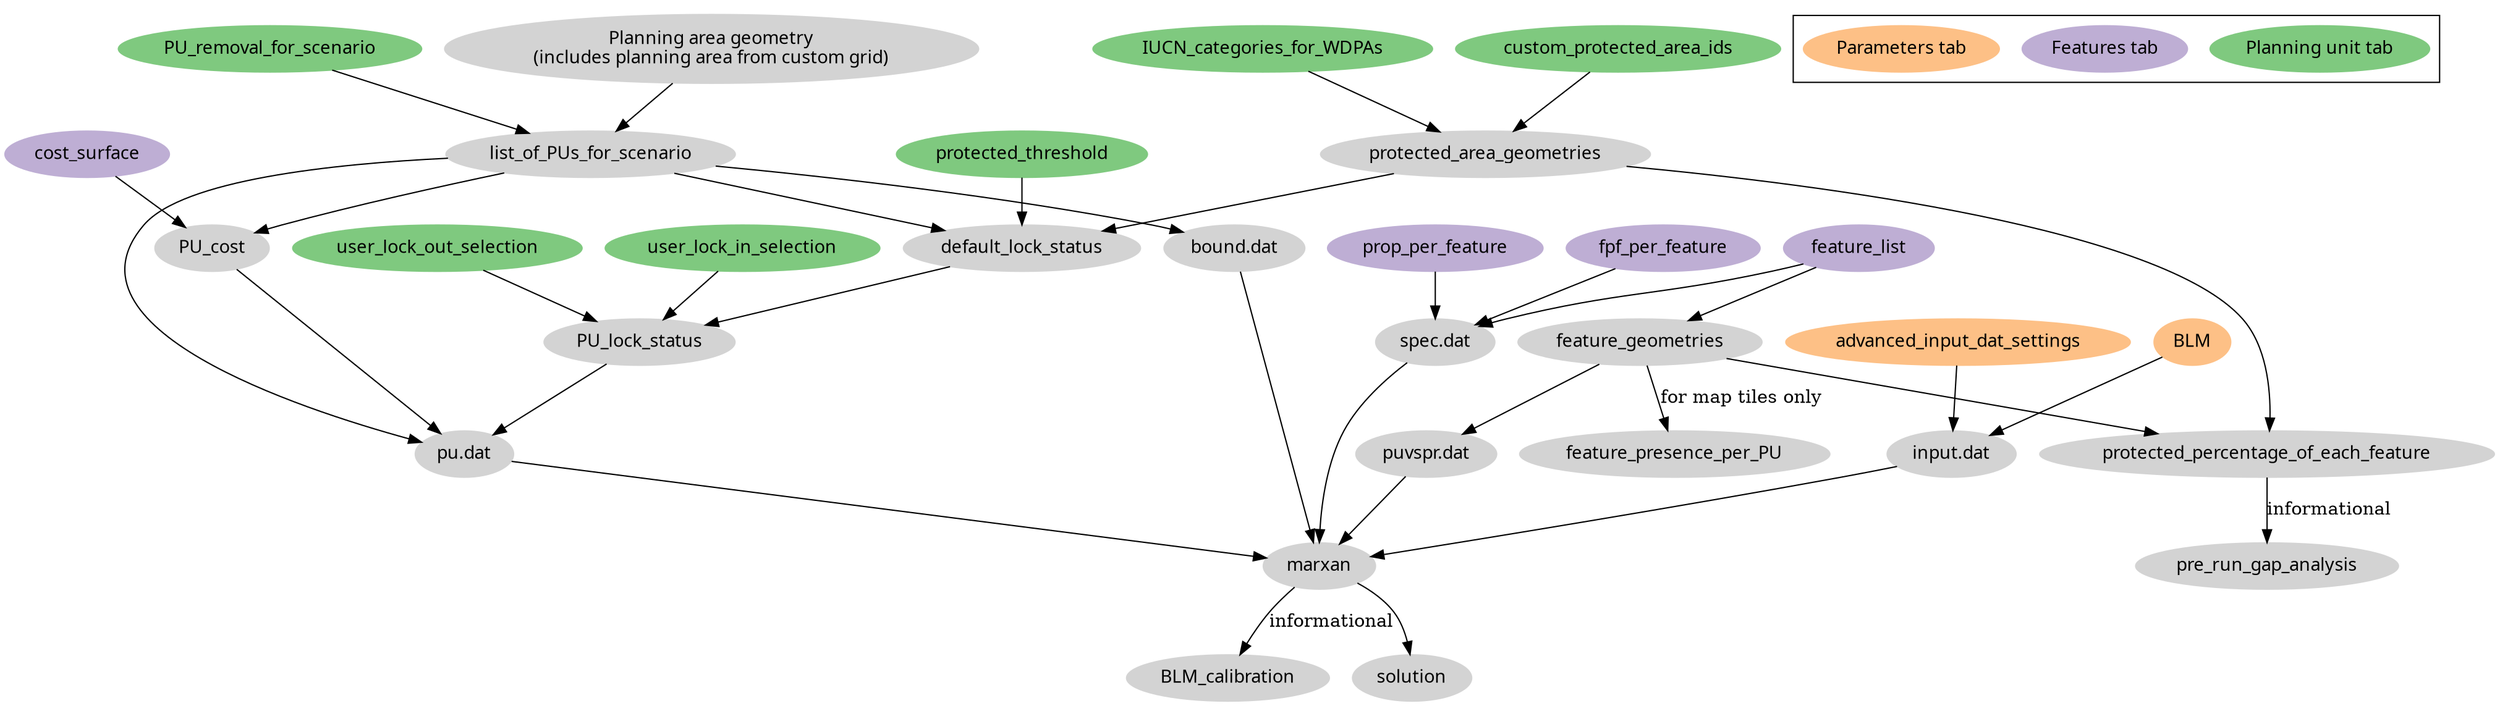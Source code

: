digraph G {
  node [fontname=sans; style=filled; color=lightgrey;];
  pu_dat [label="pu.dat"]
  spec_dat [label="spec.dat"]
  puvspr_dat [label="puvspr.dat"]
  bound_dat [label="bound.dat"]
  input_dat [label="input.dat"]

  subgraph cluster_legend {
    planning_unit_tab  [color="/accent7/1", label="Planning unit tab"]
    features_tab  [color="/accent7/2", label="Features tab"]
    parameters_tab  [color="/accent7/3", label="Parameters tab"]
  }

  subgraph marxan_flow {
  user_lock_in_selection [color="/accent7/1"]
  user_lock_out_selection [color="/accent7/1"]

  IUCN_categories_for_WDPAs [color="/accent7/1"]
  custom_protected_area_ids [color="/accent7/1"]
  protected_threshold [color="/accent7/1"]
  PU_removal_for_scenario [color="/accent7/1"]

  cost_surface [color="/accent7/2"]
  feature_list [color="/accent7/2"]
  fpf_per_feature [color="/accent7/2"]
  prop_per_feature [color="/accent7/2"]

  advanced_input_dat_settings [color="/accent7/3"]
  BLM [color="/accent7/3"]

  IUCN_categories_for_WDPAs -> protected_area_geometries
  custom_protected_area_ids -> protected_area_geometries

  protected_area_geometries -> default_lock_status // also PU protected status
  protected_threshold -> default_lock_status
  list_of_PUs_for_scenario -> default_lock_status

  protected_area_geometries -> protected_percentage_of_each_feature
  // @check if this is persisted
  protected_percentage_of_each_feature -> pre_run_gap_analysis [label="informational"]

  feature_list -> feature_geometries
  feature_geometries -> puvspr_dat
  feature_list -> spec_dat
  prop_per_feature -> spec_dat // @todo avoid geo recalculations
  fpf_per_feature -> spec_dat // @todo avoid geo recalculations

  feature_geometries -> feature_presence_per_PU [label="for map tiles only"]
  feature_geometries -> protected_percentage_of_each_feature

  default_lock_status -> PU_lock_status
  user_lock_in_selection -> PU_lock_status
  user_lock_out_selection -> PU_lock_status
  PU_lock_status -> pu_dat

  planning_area_geometry [label="Planning area geometry\n(includes planning area from custom grid)"]
  planning_area_geometry -> list_of_PUs_for_scenario
  PU_removal_for_scenario -> list_of_PUs_for_scenario

  list_of_PUs_for_scenario -> PU_cost

  cost_surface -> PU_cost

  list_of_PUs_for_scenario -> bound_dat
  list_of_PUs_for_scenario -> pu_dat
  PU_cost -> pu_dat

  pu_dat -> marxan
  puvspr_dat -> marxan
  spec_dat -> marxan
  bound_dat -> marxan
  BLM -> input_dat
  input_dat -> marxan
  advanced_input_dat_settings -> input_dat

  // check
  // removal of PUs - at scenario level only?
  // (for us: treatment of scenarios with different sets of PUs when comparing 2 scenarios)
  // if allowing to remove PUs at scenario level, caching of pairwise boundary lengths needs to be rethought

  marxan -> BLM_calibration [label="informational"]
  marxan -> solution
  }
}